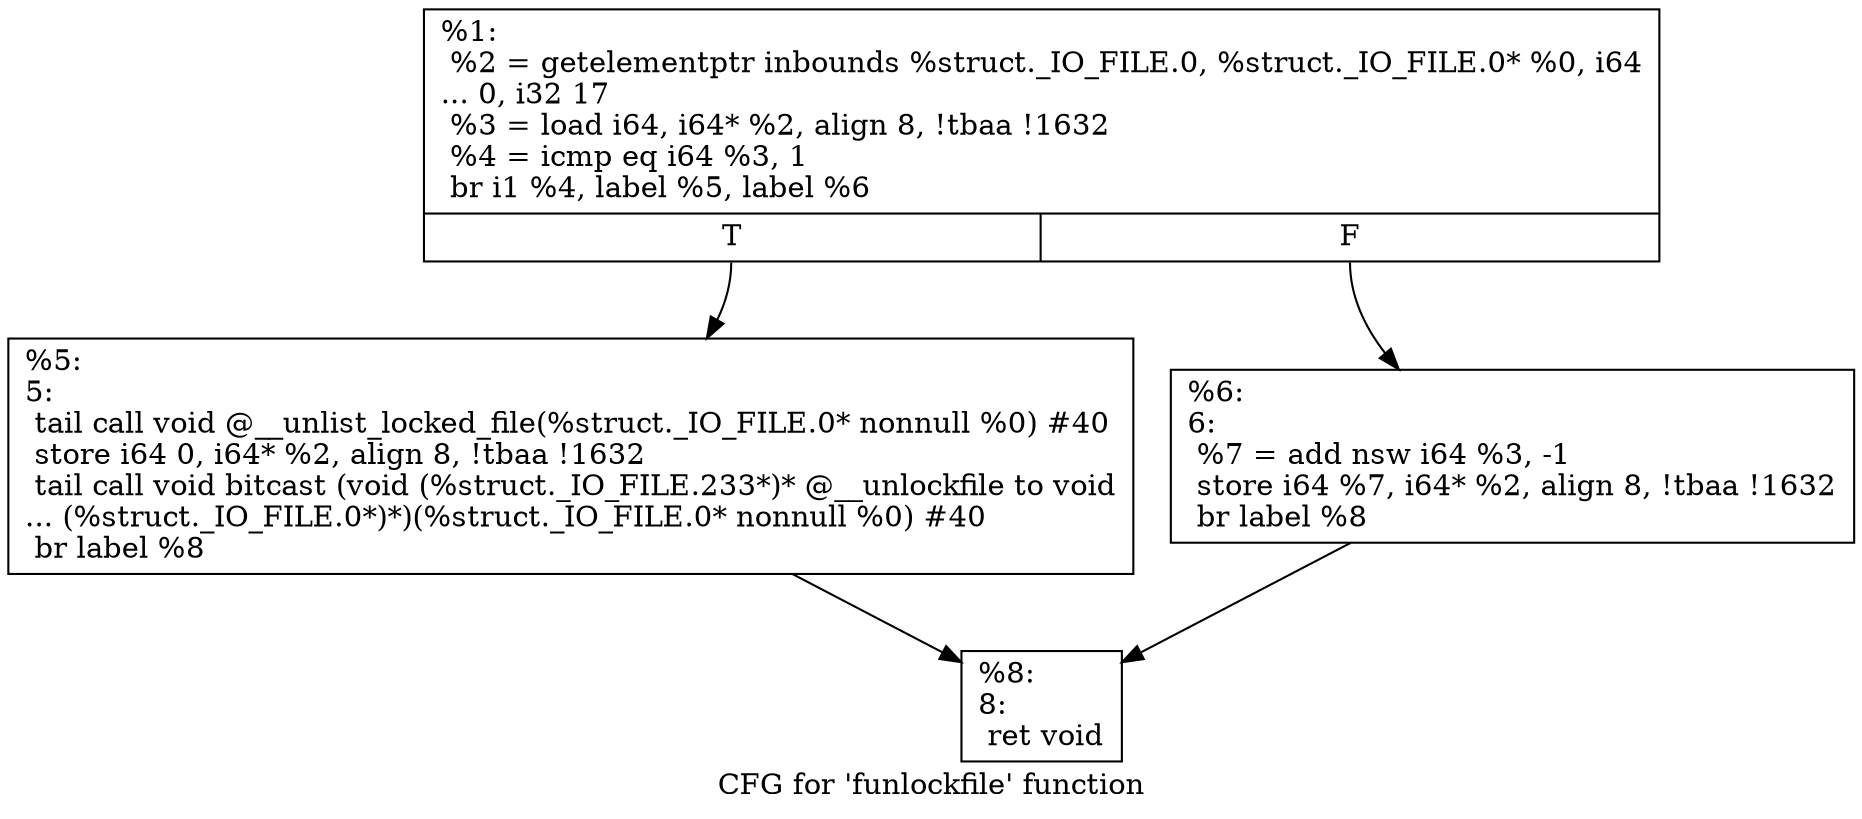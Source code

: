 digraph "CFG for 'funlockfile' function" {
	label="CFG for 'funlockfile' function";

	Node0x160a2c0 [shape=record,label="{%1:\l  %2 = getelementptr inbounds %struct._IO_FILE.0, %struct._IO_FILE.0* %0, i64\l... 0, i32 17\l  %3 = load i64, i64* %2, align 8, !tbaa !1632\l  %4 = icmp eq i64 %3, 1\l  br i1 %4, label %5, label %6\l|{<s0>T|<s1>F}}"];
	Node0x160a2c0:s0 -> Node0x160a310;
	Node0x160a2c0:s1 -> Node0x160a360;
	Node0x160a310 [shape=record,label="{%5:\l5:                                                \l  tail call void @__unlist_locked_file(%struct._IO_FILE.0* nonnull %0) #40\l  store i64 0, i64* %2, align 8, !tbaa !1632\l  tail call void bitcast (void (%struct._IO_FILE.233*)* @__unlockfile to void\l... (%struct._IO_FILE.0*)*)(%struct._IO_FILE.0* nonnull %0) #40\l  br label %8\l}"];
	Node0x160a310 -> Node0x160a3b0;
	Node0x160a360 [shape=record,label="{%6:\l6:                                                \l  %7 = add nsw i64 %3, -1\l  store i64 %7, i64* %2, align 8, !tbaa !1632\l  br label %8\l}"];
	Node0x160a360 -> Node0x160a3b0;
	Node0x160a3b0 [shape=record,label="{%8:\l8:                                                \l  ret void\l}"];
}
